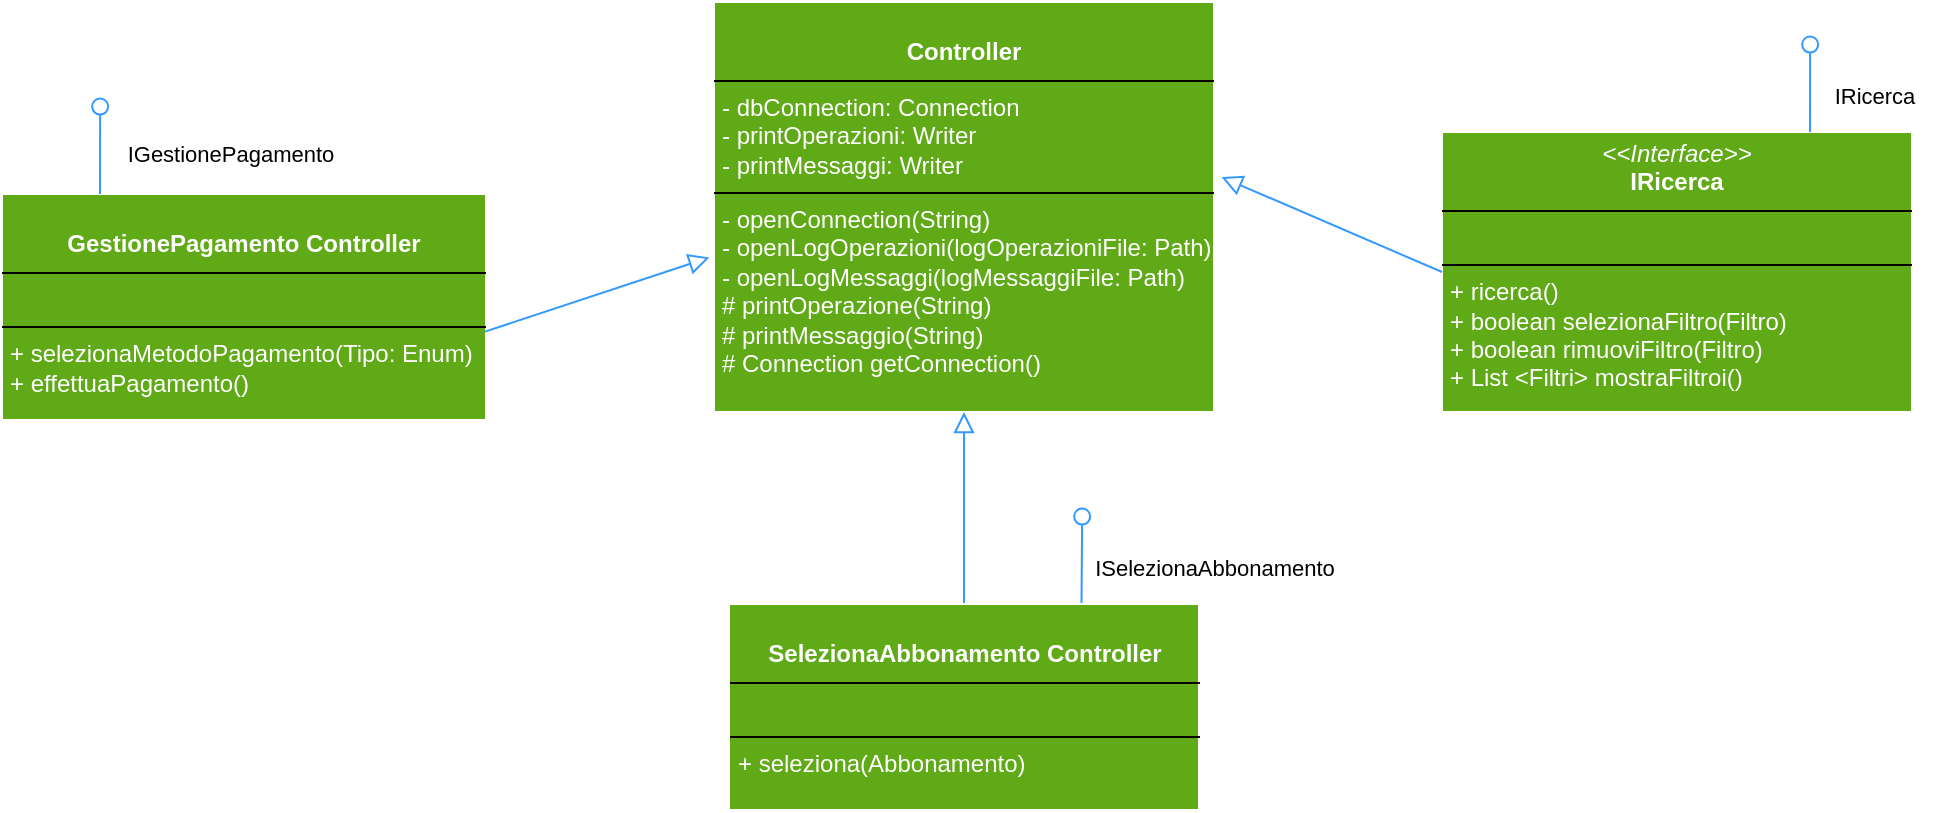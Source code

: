 <mxfile version="24.5.4" type="github">
  <diagram name="Pagina-1" id="9Ppm4kdax_55ZIcOmFFS">
    <mxGraphModel dx="1291" dy="809" grid="0" gridSize="10" guides="1" tooltips="1" connect="1" arrows="1" fold="1" page="0" pageScale="1" pageWidth="827" pageHeight="1169" math="0" shadow="0">
      <root>
        <mxCell id="0" />
        <mxCell id="1" parent="0" />
        <mxCell id="QtFtLaj3OCxSighn4naY-1" value="&lt;br&gt;&lt;p style=&quot;margin:0px;margin-top:4px;text-align:center;&quot;&gt;&lt;font color=&quot;#ffffff&quot;&gt;&lt;b&gt;Controller&lt;/b&gt;&lt;/font&gt;&lt;/p&gt;&lt;hr size=&quot;1&quot; style=&quot;border-style:solid;&quot;&gt;&lt;p style=&quot;margin:0px;margin-left:4px;&quot;&gt;&lt;font color=&quot;#ffffff&quot;&gt;- dbConnection: Connection&lt;br&gt;&lt;/font&gt;&lt;/p&gt;&lt;p style=&quot;margin:0px;margin-left:4px;&quot;&gt;&lt;font color=&quot;#ffffff&quot;&gt;- printOperazioni: Writer&lt;/font&gt;&lt;/p&gt;&lt;p style=&quot;margin:0px;margin-left:4px;&quot;&gt;&lt;font color=&quot;#ffffff&quot;&gt;- printMessaggi: Writer&lt;br&gt;&lt;/font&gt;&lt;/p&gt;&lt;hr size=&quot;1&quot; style=&quot;border-style:solid;&quot;&gt;&lt;p style=&quot;margin:0px;margin-left:4px;&quot;&gt;&lt;font color=&quot;#ffffff&quot;&gt;- openConnection(String)&lt;/font&gt;&lt;/p&gt;&lt;p style=&quot;margin:0px;margin-left:4px;&quot;&gt;&lt;font color=&quot;#ffffff&quot;&gt;- openLogOperazioni(logOperazioniFile: Path)&lt;br&gt;&lt;/font&gt;&lt;/p&gt;&lt;p style=&quot;margin:0px;margin-left:4px;&quot;&gt;&lt;font color=&quot;#ffffff&quot;&gt;- openLogMessaggi(logMessaggiFile: Path)&lt;/font&gt;&lt;/p&gt;&lt;p style=&quot;margin:0px;margin-left:4px;&quot;&gt;&lt;font color=&quot;#ffffff&quot;&gt;# printOperazione(String)&lt;/font&gt;&lt;/p&gt;&lt;p style=&quot;margin:0px;margin-left:4px;&quot;&gt;&lt;font color=&quot;#ffffff&quot;&gt;# printMessaggio(String)&lt;br&gt;&lt;/font&gt;&lt;/p&gt;&lt;p style=&quot;margin:0px;margin-left:4px;&quot;&gt;&lt;font color=&quot;#ffffff&quot;&gt;# Connection getConnection()&lt;br&gt;&lt;/font&gt;&lt;/p&gt;" style="verticalAlign=top;align=left;overflow=fill;html=1;whiteSpace=wrap;fillColor=#60A917;strokeColor=#FFFFFF;" parent="1" vertex="1">
          <mxGeometry x="89" y="8" width="250" height="205" as="geometry" />
        </mxCell>
        <mxCell id="QtFtLaj3OCxSighn4naY-5" style="edgeStyle=none;curved=1;rounded=0;orthogonalLoop=1;jettySize=auto;html=1;exitX=0.5;exitY=0;exitDx=0;exitDy=0;entryX=0.5;entryY=1;entryDx=0;entryDy=0;fontSize=12;startSize=8;endSize=8;strokeColor=#3399FF;endArrow=block;endFill=0;" parent="1" source="QtFtLaj3OCxSighn4naY-2" target="QtFtLaj3OCxSighn4naY-1" edge="1">
          <mxGeometry relative="1" as="geometry" />
        </mxCell>
        <mxCell id="QtFtLaj3OCxSighn4naY-8" style="edgeStyle=none;curved=1;rounded=0;orthogonalLoop=1;jettySize=auto;html=1;exitX=0.75;exitY=0;exitDx=0;exitDy=0;fontSize=12;startSize=8;endSize=8;endArrow=oval;endFill=0;strokeColor=#3399FF;" parent="1" source="QtFtLaj3OCxSighn4naY-2" edge="1">
          <mxGeometry relative="1" as="geometry">
            <mxPoint x="273.069" y="265.276" as="targetPoint" />
          </mxGeometry>
        </mxCell>
        <mxCell id="QtFtLaj3OCxSighn4naY-2" value="&lt;p style=&quot;margin:0px;margin-top:4px;text-align:center;&quot;&gt;&lt;font color=&quot;#ffffff&quot;&gt;&lt;br&gt;&lt;b&gt;SelezionaAbbonamento Controller&lt;br&gt;&lt;/b&gt;&lt;/font&gt;&lt;/p&gt;&lt;hr size=&quot;1&quot; style=&quot;border-style:solid;&quot;&gt;&lt;p style=&quot;margin:0px;margin-left:4px;&quot;&gt;&lt;font color=&quot;#ffffff&quot;&gt;&lt;br&gt;&lt;/font&gt;&lt;/p&gt;&lt;hr size=&quot;1&quot; style=&quot;border-style:solid;&quot;&gt;&lt;p style=&quot;margin:0px;margin-left:4px;&quot;&gt;&lt;font color=&quot;#ffffff&quot;&gt;+ seleziona(Abbonamento)&lt;/font&gt;&lt;/p&gt;" style="verticalAlign=top;align=left;overflow=fill;html=1;whiteSpace=wrap;fillColor=#60A917;strokeColor=#FFFFFF;" parent="1" vertex="1">
          <mxGeometry x="96.5" y="309" width="235" height="103" as="geometry" />
        </mxCell>
        <mxCell id="QtFtLaj3OCxSighn4naY-3" value="&lt;p style=&quot;margin: 4px 0px 0px; text-align: center;&quot;&gt;&lt;font color=&quot;#ffffff&quot;&gt;&lt;i&gt;&amp;lt;&amp;lt;Interface&amp;gt;&amp;gt;&lt;/i&gt;&lt;br&gt;&lt;b&gt;IRicerca&lt;/b&gt;&lt;/font&gt;&lt;/p&gt;&lt;hr style=&quot;border-style: solid;&quot; size=&quot;1&quot;&gt;&lt;p style=&quot;margin: 0px 0px 0px 4px;&quot;&gt;&lt;font color=&quot;#ffffff&quot;&gt;&lt;br&gt;&lt;/font&gt;&lt;/p&gt;&lt;hr style=&quot;border-style: solid;&quot; size=&quot;1&quot;&gt;&lt;p style=&quot;margin: 0px 0px 0px 4px;&quot;&gt;&lt;font color=&quot;#ffffff&quot;&gt;+ ricerca()&lt;br&gt;&lt;/font&gt;&lt;/p&gt;&lt;p style=&quot;margin: 0px 0px 0px 4px;&quot;&gt;&lt;font color=&quot;#ffffff&quot;&gt;+ boolean selezionaFiltro(Filtro)&lt;/font&gt;&lt;/p&gt;&lt;p style=&quot;margin: 0px 0px 0px 4px;&quot;&gt;&lt;font color=&quot;#ffffff&quot;&gt;+ boolean rimuoviFiltro(Filtro)&lt;/font&gt;&lt;/p&gt;&lt;p style=&quot;margin: 0px 0px 0px 4px;&quot;&gt;&lt;font color=&quot;#ffffff&quot;&gt;+ List &amp;lt;Filtri&amp;gt; mostraFiltroi()&lt;/font&gt;&lt;/p&gt;" style="verticalAlign=top;align=left;overflow=fill;html=1;whiteSpace=wrap;fillColor=#60A917;strokeColor=#FFFFFF;" parent="1" vertex="1">
          <mxGeometry x="453" y="73" width="235" height="140" as="geometry" />
        </mxCell>
        <mxCell id="QtFtLaj3OCxSighn4naY-4" value="&lt;p style=&quot;margin:0px;margin-top:4px;text-align:center;&quot;&gt;&lt;font color=&quot;#ffffff&quot;&gt;&lt;br&gt;&lt;b&gt;GestionePagamento Controller&lt;br&gt;&lt;/b&gt;&lt;/font&gt;&lt;/p&gt;&lt;hr size=&quot;1&quot; style=&quot;border-style:solid;&quot;&gt;&lt;p style=&quot;margin:0px;margin-left:4px;&quot;&gt;&lt;font color=&quot;#ffffff&quot;&gt;&lt;br&gt;&lt;/font&gt;&lt;/p&gt;&lt;hr size=&quot;1&quot; style=&quot;border-style:solid;&quot;&gt;&lt;p style=&quot;margin:0px;margin-left:4px;&quot;&gt;&lt;font color=&quot;#ffffff&quot;&gt;+ selezionaMetodoPagamento(Tipo: Enum)&lt;/font&gt;&lt;/p&gt;&lt;p style=&quot;margin:0px;margin-left:4px;&quot;&gt;&lt;font color=&quot;#ffffff&quot;&gt;+ effettuaPagamento()&lt;br&gt;&lt;/font&gt;&lt;/p&gt;" style="verticalAlign=top;align=left;overflow=fill;html=1;whiteSpace=wrap;fillColor=#60A917;strokeColor=#FFFFFF;" parent="1" vertex="1">
          <mxGeometry x="-267" y="104" width="242" height="113" as="geometry" />
        </mxCell>
        <mxCell id="QtFtLaj3OCxSighn4naY-6" style="edgeStyle=none;curved=1;rounded=0;orthogonalLoop=1;jettySize=auto;html=1;exitX=0;exitY=0.5;exitDx=0;exitDy=0;entryX=1.015;entryY=0.427;entryDx=0;entryDy=0;fontSize=12;startSize=8;endSize=8;strokeColor=#3399FF;endArrow=block;endFill=0;entryPerimeter=0;" parent="1" source="QtFtLaj3OCxSighn4naY-3" target="QtFtLaj3OCxSighn4naY-1" edge="1">
          <mxGeometry relative="1" as="geometry">
            <mxPoint x="385" y="168" as="sourcePoint" />
            <mxPoint x="385" y="82" as="targetPoint" />
          </mxGeometry>
        </mxCell>
        <mxCell id="QtFtLaj3OCxSighn4naY-7" style="edgeStyle=none;curved=1;rounded=0;orthogonalLoop=1;jettySize=auto;html=1;exitX=0.998;exitY=0.609;exitDx=0;exitDy=0;entryX=-0.009;entryY=0.623;entryDx=0;entryDy=0;fontSize=12;startSize=8;endSize=8;strokeColor=#3399FF;endArrow=block;endFill=0;entryPerimeter=0;exitPerimeter=0;" parent="1" source="QtFtLaj3OCxSighn4naY-4" target="QtFtLaj3OCxSighn4naY-1" edge="1">
          <mxGeometry relative="1" as="geometry">
            <mxPoint x="21" y="159" as="sourcePoint" />
            <mxPoint x="21" y="73" as="targetPoint" />
          </mxGeometry>
        </mxCell>
        <mxCell id="QtFtLaj3OCxSighn4naY-9" style="edgeStyle=none;curved=1;rounded=0;orthogonalLoop=1;jettySize=auto;html=1;exitX=0.75;exitY=0;exitDx=0;exitDy=0;fontSize=12;startSize=8;endSize=8;endArrow=oval;endFill=0;strokeColor=#3399FF;" parent="1" edge="1">
          <mxGeometry relative="1" as="geometry">
            <mxPoint x="637.069" y="29.276" as="targetPoint" />
            <mxPoint x="637" y="73" as="sourcePoint" />
          </mxGeometry>
        </mxCell>
        <mxCell id="QtFtLaj3OCxSighn4naY-10" style="edgeStyle=none;curved=1;rounded=0;orthogonalLoop=1;jettySize=auto;html=1;exitX=0.75;exitY=0;exitDx=0;exitDy=0;fontSize=12;startSize=8;endSize=8;endArrow=oval;endFill=0;strokeColor=#3399FF;" parent="1" edge="1">
          <mxGeometry relative="1" as="geometry">
            <mxPoint x="-217.931" y="60.276" as="targetPoint" />
            <mxPoint x="-218" y="104" as="sourcePoint" />
          </mxGeometry>
        </mxCell>
        <mxCell id="QtFtLaj3OCxSighn4naY-11" value="&lt;font style=&quot;font-size: 11px;&quot;&gt;ISelezionaAbbonamento&lt;/font&gt;" style="text;html=1;align=center;verticalAlign=middle;resizable=0;points=[];autosize=1;strokeColor=none;fillColor=none;fontSize=16;" parent="1" vertex="1">
          <mxGeometry x="270" y="273" width="137" height="31" as="geometry" />
        </mxCell>
        <mxCell id="QtFtLaj3OCxSighn4naY-12" value="&lt;font style=&quot;font-size: 11px;&quot;&gt;IRicerca&lt;/font&gt;" style="text;html=1;align=center;verticalAlign=middle;resizable=0;points=[];autosize=1;strokeColor=none;fillColor=none;fontSize=16;" parent="1" vertex="1">
          <mxGeometry x="640" y="37" width="58" height="31" as="geometry" />
        </mxCell>
        <mxCell id="QtFtLaj3OCxSighn4naY-13" value="&lt;font style=&quot;font-size: 11px;&quot;&gt;IGestionePagamento&lt;/font&gt;" style="text;html=1;align=center;verticalAlign=middle;resizable=0;points=[];autosize=1;strokeColor=none;fillColor=none;fontSize=16;" parent="1" vertex="1">
          <mxGeometry x="-214" y="66" width="121" height="31" as="geometry" />
        </mxCell>
      </root>
    </mxGraphModel>
  </diagram>
</mxfile>
